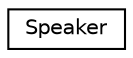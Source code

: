 digraph G
{
  edge [fontname="Helvetica",fontsize="10",labelfontname="Helvetica",labelfontsize="10"];
  node [fontname="Helvetica",fontsize="10",shape=record];
  rankdir=LR;
  Node1 [label="Speaker",height=0.2,width=0.4,color="black", fillcolor="white", style="filled",URL="$d0/d89/structSpeaker.html"];
}
